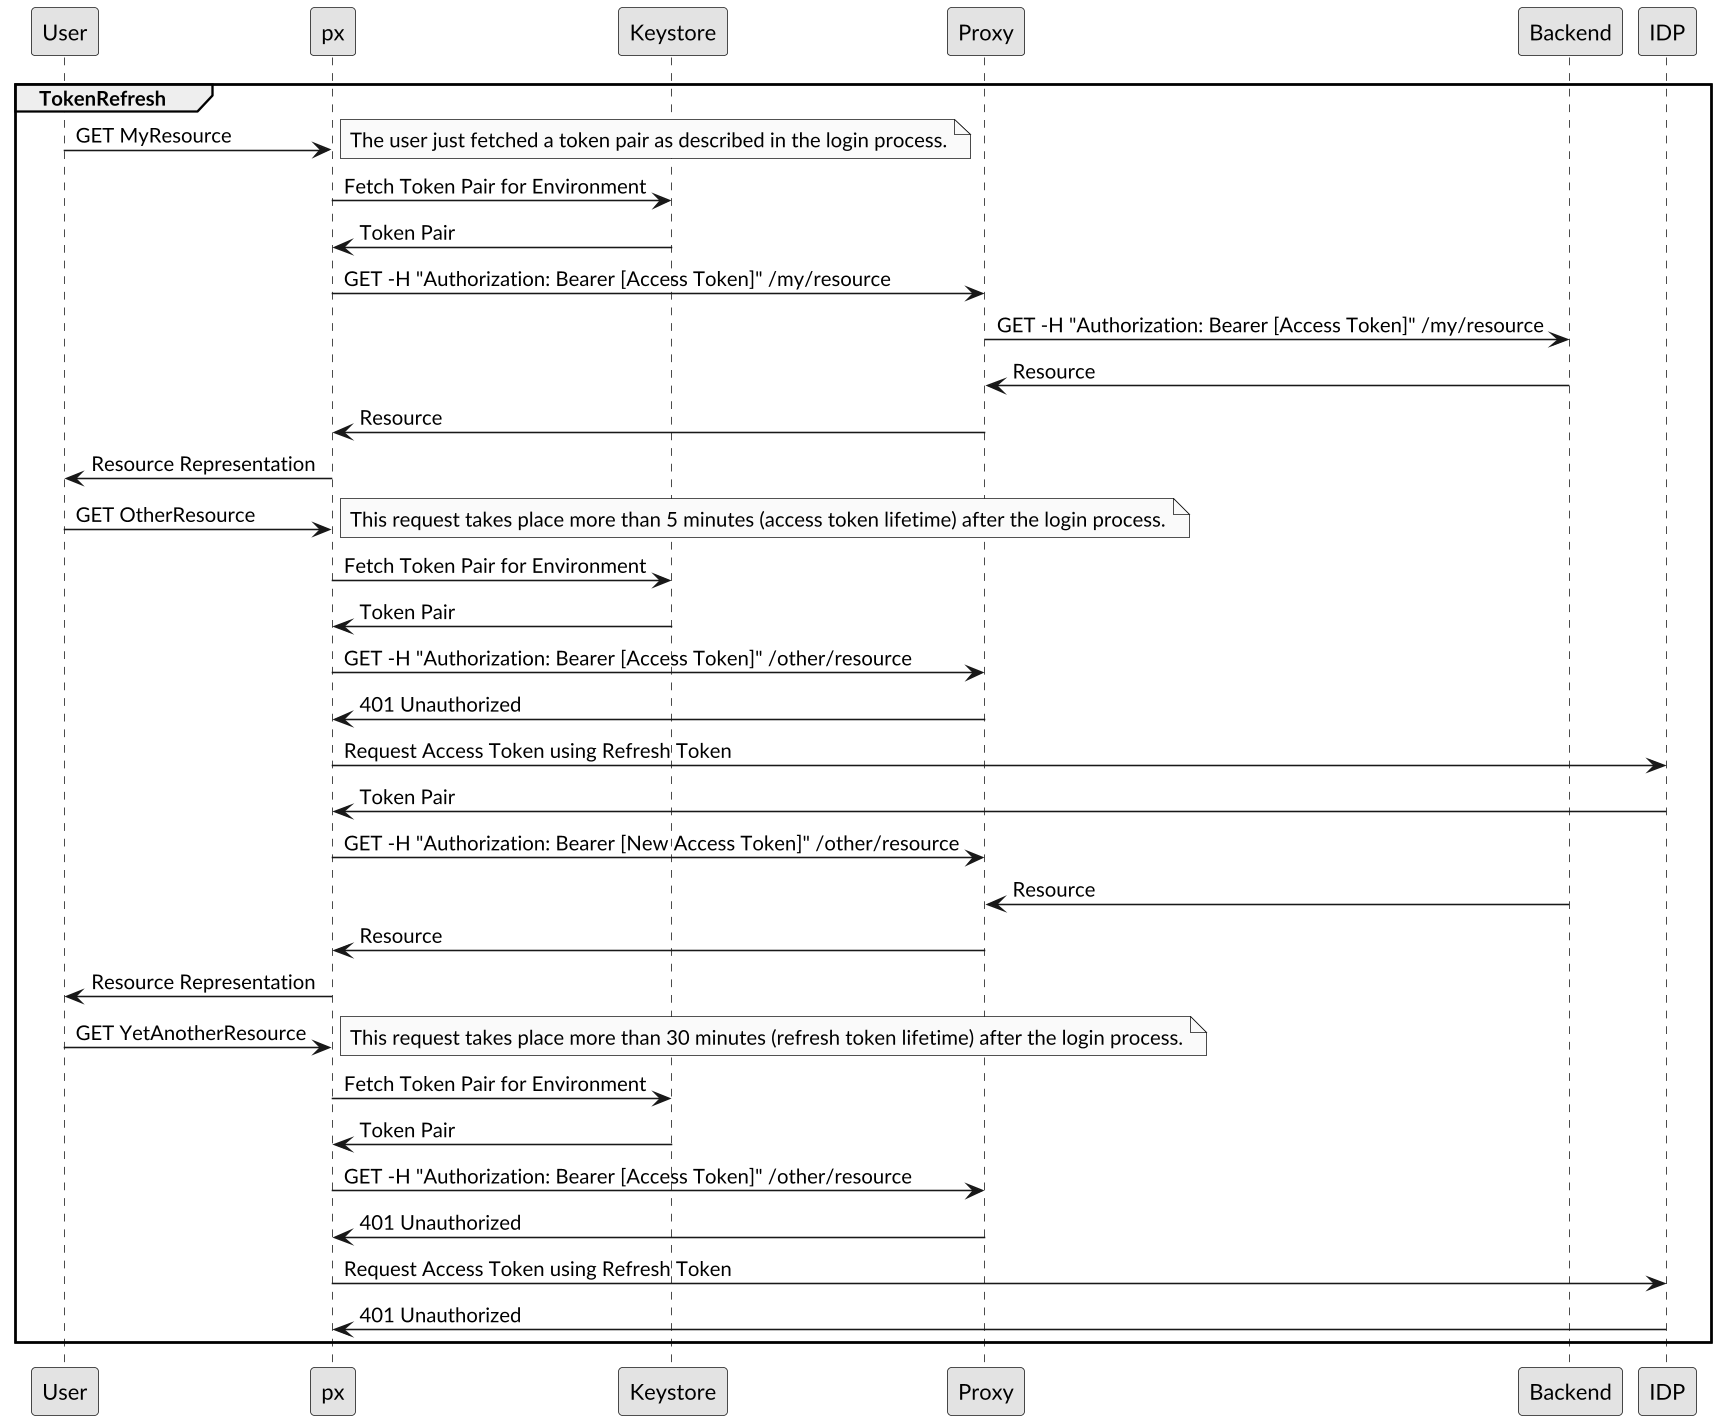 @startuml

skinparam monochrome true
skinparam defaultFontName Lato
skinparam dpi 150

group TokenRefresh
    User -> px: GET MyResource
    note right: The user just fetched a token pair as described in the login process.
    px -> Keystore: Fetch Token Pair for Environment
    Keystore -> px: Token Pair
    px -> Proxy: GET -H "Authorization: Bearer [Access Token]" /my/resource
    Proxy -> Backend: GET -H "Authorization: Bearer [Access Token]" /my/resource
    Backend -> Proxy: Resource
    Proxy -> px: Resource
    px -> User: Resource Representation

    User -> px: GET OtherResource
    note right: This request takes place more than 5 minutes (access token lifetime) after the login process.
    px -> Keystore: Fetch Token Pair for Environment
    Keystore -> px: Token Pair
    px -> Proxy: GET -H "Authorization: Bearer [Access Token]" /other/resource
    Proxy -> px: 401 Unauthorized
    px -> IDP: Request Access Token using Refresh Token
    IDP -> px: Token Pair
    px -> Proxy: GET -H "Authorization: Bearer [New Access Token]" /other/resource
    Backend -> Proxy: Resource
    Proxy -> px: Resource
    px -> User: Resource Representation

    User -> px: GET YetAnotherResource
    note right: This request takes place more than 30 minutes (refresh token lifetime) after the login process.
    px -> Keystore: Fetch Token Pair for Environment
    Keystore -> px: Token Pair
    px -> Proxy: GET -H "Authorization: Bearer [Access Token]" /other/resource
    Proxy -> px: 401 Unauthorized
    px -> IDP: Request Access Token using Refresh Token
    IDP -> px: 401 Unauthorized
end

@enduml
